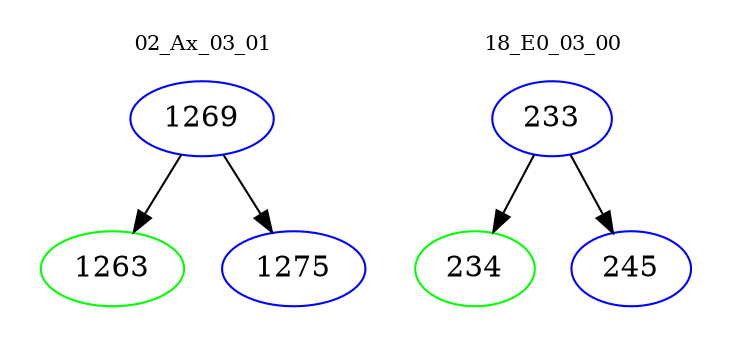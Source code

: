 digraph{
subgraph cluster_0 {
color = white
label = "02_Ax_03_01";
fontsize=10;
T0_1269 [label="1269", color="blue"]
T0_1269 -> T0_1263 [color="black"]
T0_1263 [label="1263", color="green"]
T0_1269 -> T0_1275 [color="black"]
T0_1275 [label="1275", color="blue"]
}
subgraph cluster_1 {
color = white
label = "18_E0_03_00";
fontsize=10;
T1_233 [label="233", color="blue"]
T1_233 -> T1_234 [color="black"]
T1_234 [label="234", color="green"]
T1_233 -> T1_245 [color="black"]
T1_245 [label="245", color="blue"]
}
}
